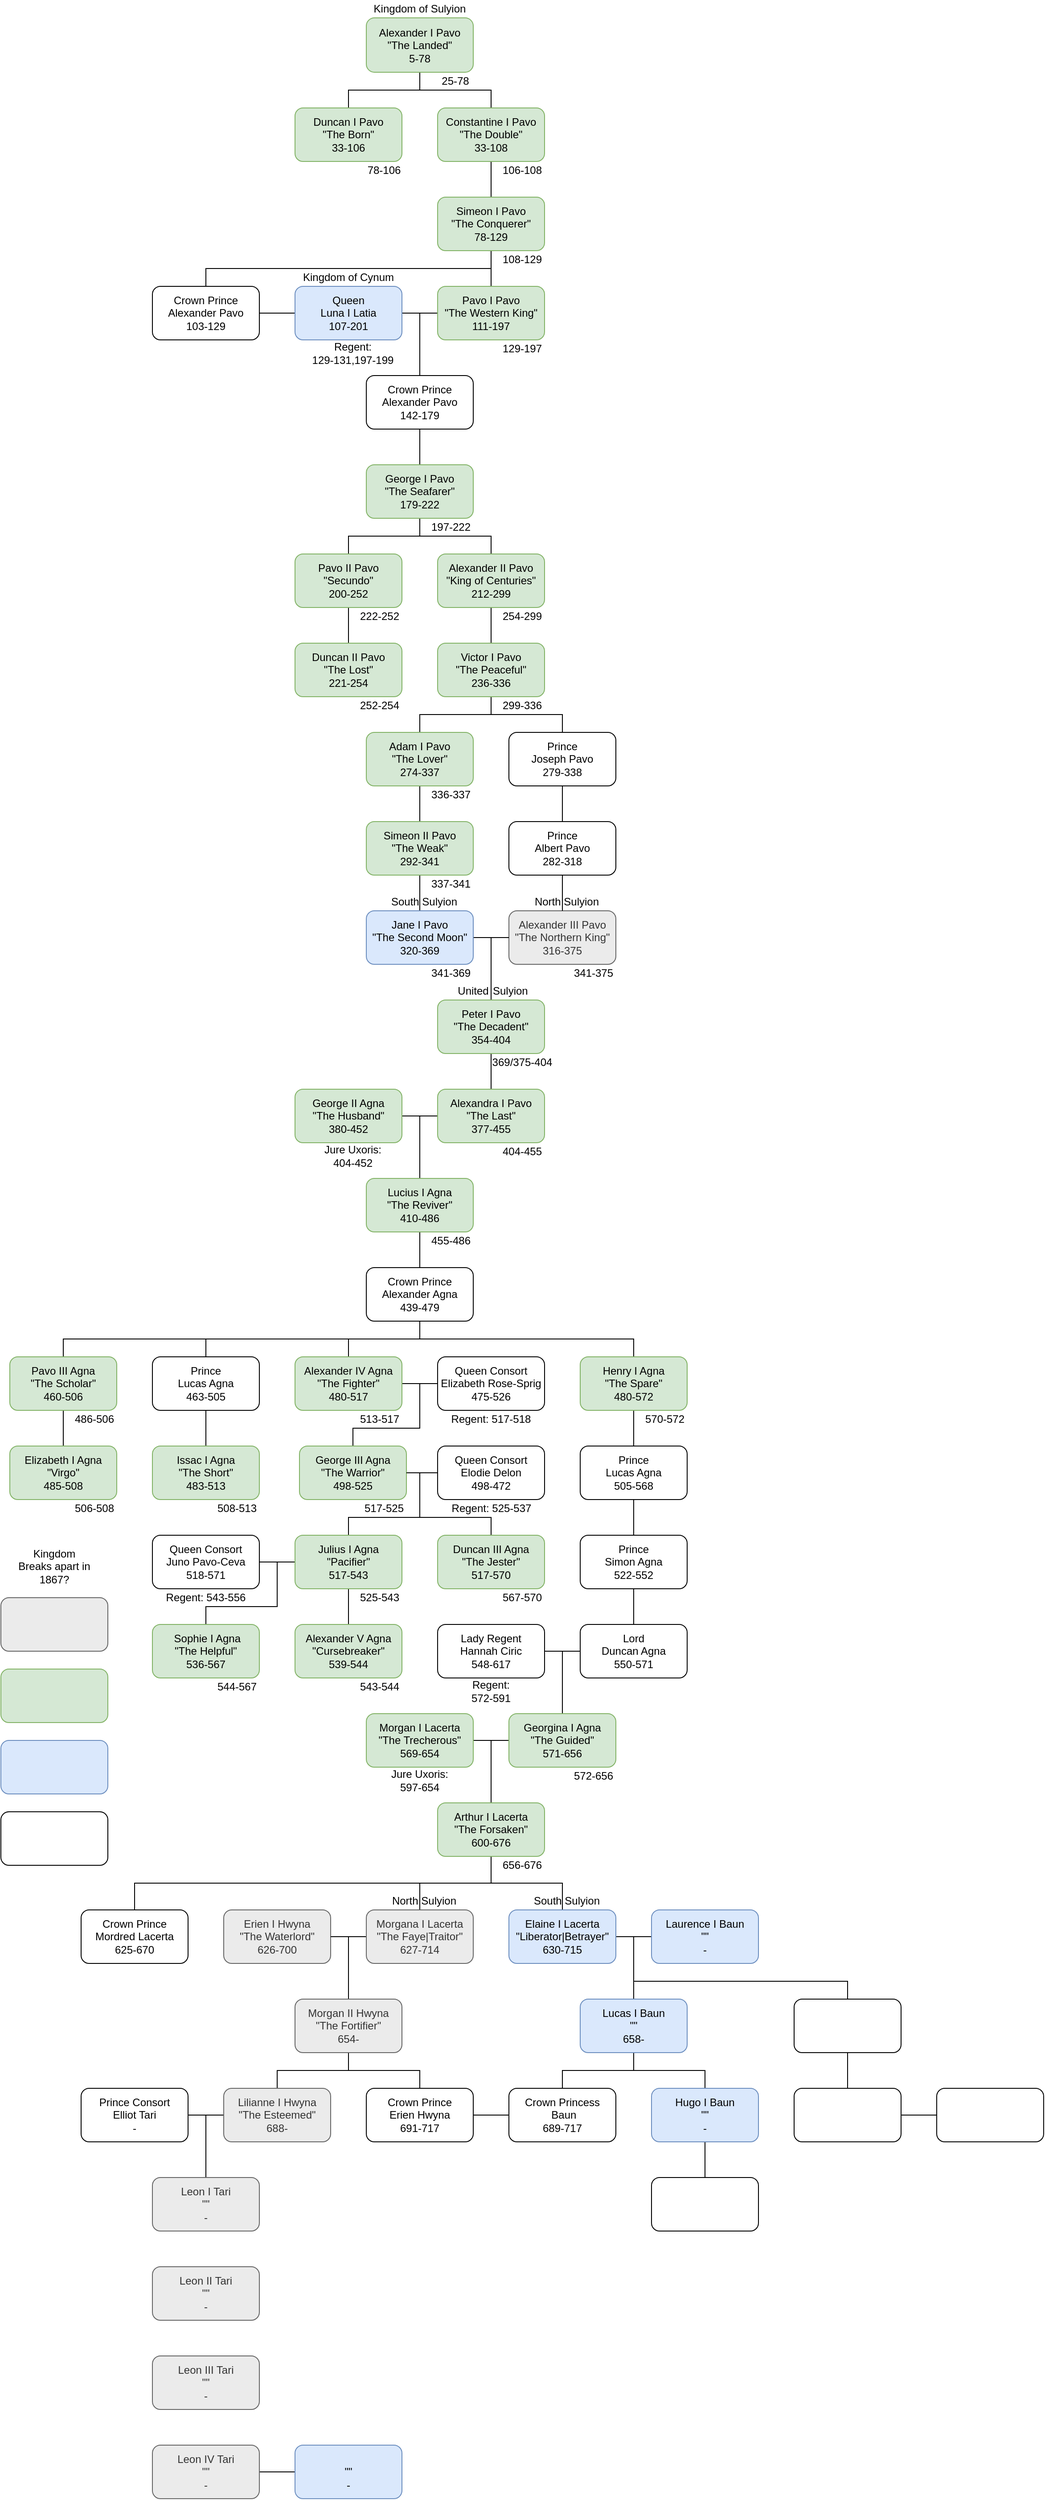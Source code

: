 <mxfile version="20.8.13" type="device"><diagram id="zyraeVjW2Bd-Q2xlx6y6" name="Page-1"><mxGraphModel dx="2163" dy="676" grid="1" gridSize="10" guides="1" tooltips="1" connect="1" arrows="1" fold="1" page="1" pageScale="1" pageWidth="850" pageHeight="1100" math="0" shadow="0"><root><mxCell id="0"/><mxCell id="1" parent="0"/><mxCell id="Yns52e4Zez9bQJnsiGdB-12" style="edgeStyle=orthogonalEdgeStyle;rounded=0;orthogonalLoop=1;jettySize=auto;html=1;exitX=0.5;exitY=1;exitDx=0;exitDy=0;entryX=0.5;entryY=0;entryDx=0;entryDy=0;fontSize=10;endArrow=none;endFill=0;" parent="1" source="Yns52e4Zez9bQJnsiGdB-1" target="Yns52e4Zez9bQJnsiGdB-6" edge="1"><mxGeometry relative="1" as="geometry"/></mxCell><mxCell id="Yns52e4Zez9bQJnsiGdB-13" style="edgeStyle=orthogonalEdgeStyle;rounded=0;orthogonalLoop=1;jettySize=auto;html=1;fontSize=10;endArrow=none;endFill=0;" parent="1" source="Yns52e4Zez9bQJnsiGdB-1" target="Yns52e4Zez9bQJnsiGdB-8" edge="1"><mxGeometry relative="1" as="geometry"/></mxCell><mxCell id="Yns52e4Zez9bQJnsiGdB-1" value="Alexander I Pavo&lt;br&gt;&quot;The Landed&quot;&lt;br&gt;5-78" style="rounded=1;whiteSpace=wrap;html=1;fillColor=#d5e8d4;strokeColor=#82b366;" parent="1" vertex="1"><mxGeometry x="400" y="39" width="120" height="61" as="geometry"/></mxCell><mxCell id="Yns52e4Zez9bQJnsiGdB-2" value="&lt;br&gt;&lt;br&gt;" style="rounded=1;whiteSpace=wrap;html=1;fillColor=#dae8fc;strokeColor=#6c8ebf;" parent="1" vertex="1"><mxGeometry x="-10" y="1970" width="120" height="60" as="geometry"/></mxCell><mxCell id="Yns52e4Zez9bQJnsiGdB-3" value="Erien I Hwyna&lt;br&gt;&quot;The Waterlord&quot;&lt;br&gt;626-700" style="rounded=1;whiteSpace=wrap;html=1;fillColor=#EBEBEB;strokeColor=#666666;fontColor=#333333;" parent="1" vertex="1"><mxGeometry x="240" y="2160" width="120" height="60" as="geometry"/></mxCell><mxCell id="Yns52e4Zez9bQJnsiGdB-4" value="Kingdom of Sulyion" style="text;html=1;strokeColor=none;fillColor=none;align=center;verticalAlign=middle;whiteSpace=wrap;rounded=0;" parent="1" vertex="1"><mxGeometry x="405" y="19" width="110" height="20" as="geometry"/></mxCell><mxCell id="Yns52e4Zez9bQJnsiGdB-5" value="25-78" style="text;html=1;strokeColor=none;fillColor=none;align=center;verticalAlign=middle;whiteSpace=wrap;rounded=0;" parent="1" vertex="1"><mxGeometry x="480" y="100" width="40" height="20" as="geometry"/></mxCell><mxCell id="Yns52e4Zez9bQJnsiGdB-6" value="Duncan I Pavo&lt;br&gt;&quot;The Born&quot;&lt;br&gt;33-106" style="rounded=1;whiteSpace=wrap;html=1;fillColor=#d5e8d4;strokeColor=#82b366;" parent="1" vertex="1"><mxGeometry x="320" y="140" width="120" height="60" as="geometry"/></mxCell><mxCell id="Yns52e4Zez9bQJnsiGdB-7" value="Kingdom Breaks apart in 1867?" style="text;html=1;strokeColor=none;fillColor=none;align=center;verticalAlign=middle;whiteSpace=wrap;rounded=0;" parent="1" vertex="1"><mxGeometry x="5" y="1750" width="90" height="50" as="geometry"/></mxCell><mxCell id="Yns52e4Zez9bQJnsiGdB-17" style="edgeStyle=orthogonalEdgeStyle;rounded=0;orthogonalLoop=1;jettySize=auto;html=1;entryX=0.5;entryY=0;entryDx=0;entryDy=0;fontSize=10;endArrow=none;endFill=0;" parent="1" source="Yns52e4Zez9bQJnsiGdB-8" target="Yns52e4Zez9bQJnsiGdB-16" edge="1"><mxGeometry relative="1" as="geometry"/></mxCell><mxCell id="Yns52e4Zez9bQJnsiGdB-8" value="Constantine I Pavo&lt;br&gt;&quot;The Double&quot;&lt;br&gt;33-108" style="rounded=1;whiteSpace=wrap;html=1;fillColor=#d5e8d4;strokeColor=#82b366;" parent="1" vertex="1"><mxGeometry x="480" y="140" width="120" height="60" as="geometry"/></mxCell><mxCell id="Yns52e4Zez9bQJnsiGdB-14" value="78-106" style="text;html=1;strokeColor=none;fillColor=none;align=center;verticalAlign=middle;whiteSpace=wrap;rounded=0;" parent="1" vertex="1"><mxGeometry x="400" y="200" width="40" height="20" as="geometry"/></mxCell><mxCell id="Yns52e4Zez9bQJnsiGdB-20" style="edgeStyle=orthogonalEdgeStyle;rounded=0;orthogonalLoop=1;jettySize=auto;html=1;entryX=0.5;entryY=0;entryDx=0;entryDy=0;fontSize=10;endArrow=none;endFill=0;" parent="1" source="Yns52e4Zez9bQJnsiGdB-16" target="Yns52e4Zez9bQJnsiGdB-19" edge="1"><mxGeometry relative="1" as="geometry"/></mxCell><mxCell id="Yns52e4Zez9bQJnsiGdB-22" style="edgeStyle=orthogonalEdgeStyle;rounded=0;orthogonalLoop=1;jettySize=auto;html=1;entryX=0.5;entryY=0;entryDx=0;entryDy=0;fontSize=10;endArrow=none;endFill=0;exitX=0.5;exitY=1;exitDx=0;exitDy=0;startArrow=none;" parent="1" source="Yns52e4Zez9bQJnsiGdB-16" target="Yns52e4Zez9bQJnsiGdB-21" edge="1"><mxGeometry relative="1" as="geometry"><Array as="points"><mxPoint x="540" y="320"/><mxPoint x="220" y="320"/></Array></mxGeometry></mxCell><mxCell id="Yns52e4Zez9bQJnsiGdB-16" value="Simeon I Pavo&lt;br&gt;&quot;The Conquerer&quot;&lt;br&gt;78-129" style="rounded=1;whiteSpace=wrap;html=1;fillColor=#d5e8d4;strokeColor=#82b366;" parent="1" vertex="1"><mxGeometry x="480" y="240" width="120" height="60" as="geometry"/></mxCell><mxCell id="Yns52e4Zez9bQJnsiGdB-18" value="106-108" style="text;html=1;strokeColor=none;fillColor=none;align=center;verticalAlign=middle;whiteSpace=wrap;rounded=0;" parent="1" vertex="1"><mxGeometry x="550" y="200" width="50" height="20" as="geometry"/></mxCell><mxCell id="Yns52e4Zez9bQJnsiGdB-25" style="edgeStyle=orthogonalEdgeStyle;rounded=0;orthogonalLoop=1;jettySize=auto;html=1;fontSize=12;endArrow=none;endFill=0;" parent="1" source="Yns52e4Zez9bQJnsiGdB-19" target="Yns52e4Zez9bQJnsiGdB-23" edge="1"><mxGeometry relative="1" as="geometry"/></mxCell><mxCell id="Yns52e4Zez9bQJnsiGdB-34" style="edgeStyle=orthogonalEdgeStyle;rounded=0;orthogonalLoop=1;jettySize=auto;html=1;fontSize=12;endArrow=none;endFill=0;" parent="1" source="Yns52e4Zez9bQJnsiGdB-19" target="Yns52e4Zez9bQJnsiGdB-32" edge="1"><mxGeometry relative="1" as="geometry"><Array as="points"><mxPoint x="460" y="370"/></Array></mxGeometry></mxCell><mxCell id="Yns52e4Zez9bQJnsiGdB-19" value="Pavo I Pavo&lt;br&gt;&quot;The Western King&quot;&lt;br&gt;111-197" style="rounded=1;whiteSpace=wrap;html=1;fillColor=#d5e8d4;strokeColor=#82b366;" parent="1" vertex="1"><mxGeometry x="480" y="340" width="120" height="60" as="geometry"/></mxCell><mxCell id="Yns52e4Zez9bQJnsiGdB-24" style="edgeStyle=orthogonalEdgeStyle;rounded=0;orthogonalLoop=1;jettySize=auto;html=1;entryX=0;entryY=0.5;entryDx=0;entryDy=0;fontSize=12;endArrow=none;endFill=0;" parent="1" source="Yns52e4Zez9bQJnsiGdB-21" target="Yns52e4Zez9bQJnsiGdB-23" edge="1"><mxGeometry relative="1" as="geometry"/></mxCell><mxCell id="Yns52e4Zez9bQJnsiGdB-21" value="&lt;font style=&quot;font-size: 12px;&quot;&gt;Crown Prince&lt;br&gt;Alexander Pavo&lt;br&gt;103-129&lt;/font&gt;" style="rounded=1;whiteSpace=wrap;html=1;fontSize=10;" parent="1" vertex="1"><mxGeometry x="160" y="340" width="120" height="60" as="geometry"/></mxCell><mxCell id="Yns52e4Zez9bQJnsiGdB-23" value="&lt;font style=&quot;font-size: 12px;&quot;&gt;Queen&lt;br&gt;Luna I Latia&lt;br&gt;107-201&lt;/font&gt;" style="rounded=1;whiteSpace=wrap;html=1;fontSize=10;fillColor=#dae8fc;strokeColor=#6c8ebf;" parent="1" vertex="1"><mxGeometry x="320" y="340" width="120" height="60" as="geometry"/></mxCell><mxCell id="Yns52e4Zez9bQJnsiGdB-27" value="Kingdom of Cynum" style="text;html=1;strokeColor=none;fillColor=none;align=center;verticalAlign=middle;whiteSpace=wrap;rounded=0;" parent="1" vertex="1"><mxGeometry x="325" y="320" width="110" height="20" as="geometry"/></mxCell><mxCell id="Yns52e4Zez9bQJnsiGdB-29" value="108-129" style="text;html=1;strokeColor=none;fillColor=none;align=center;verticalAlign=middle;whiteSpace=wrap;rounded=0;" parent="1" vertex="1"><mxGeometry x="550" y="300" width="50" height="20" as="geometry"/></mxCell><mxCell id="Yns52e4Zez9bQJnsiGdB-36" value="" style="edgeStyle=orthogonalEdgeStyle;rounded=0;orthogonalLoop=1;jettySize=auto;html=1;fontSize=12;endArrow=none;endFill=0;" parent="1" source="Yns52e4Zez9bQJnsiGdB-32" target="Yns52e4Zez9bQJnsiGdB-33" edge="1"><mxGeometry relative="1" as="geometry"/></mxCell><mxCell id="Yns52e4Zez9bQJnsiGdB-32" value="&lt;font style=&quot;font-size: 12px;&quot;&gt;Crown Prince&lt;br&gt;Alexander Pavo&lt;br&gt;142-179&lt;/font&gt;" style="rounded=1;whiteSpace=wrap;html=1;fontSize=10;" parent="1" vertex="1"><mxGeometry x="400" y="440" width="120" height="60" as="geometry"/></mxCell><mxCell id="Yns52e4Zez9bQJnsiGdB-39" style="edgeStyle=orthogonalEdgeStyle;rounded=0;orthogonalLoop=1;jettySize=auto;html=1;entryX=0.5;entryY=0;entryDx=0;entryDy=0;fontSize=12;endArrow=none;endFill=0;" parent="1" source="Yns52e4Zez9bQJnsiGdB-33" target="Yns52e4Zez9bQJnsiGdB-38" edge="1"><mxGeometry relative="1" as="geometry"/></mxCell><mxCell id="Yns52e4Zez9bQJnsiGdB-43" style="edgeStyle=orthogonalEdgeStyle;rounded=0;orthogonalLoop=1;jettySize=auto;html=1;entryX=0.5;entryY=0;entryDx=0;entryDy=0;fontSize=12;endArrow=none;endFill=0;" parent="1" source="Yns52e4Zez9bQJnsiGdB-33" target="Yns52e4Zez9bQJnsiGdB-40" edge="1"><mxGeometry relative="1" as="geometry"/></mxCell><mxCell id="Yns52e4Zez9bQJnsiGdB-33" value="George I Pavo&lt;br&gt;&quot;The Seafarer&quot;&lt;br&gt;179-222" style="rounded=1;whiteSpace=wrap;html=1;fillColor=#d5e8d4;strokeColor=#82b366;" parent="1" vertex="1"><mxGeometry x="400" y="540" width="120" height="60" as="geometry"/></mxCell><mxCell id="Yns52e4Zez9bQJnsiGdB-35" value="129-197" style="text;html=1;strokeColor=none;fillColor=none;align=center;verticalAlign=middle;whiteSpace=wrap;rounded=0;" parent="1" vertex="1"><mxGeometry x="550" y="400" width="50" height="20" as="geometry"/></mxCell><mxCell id="Yns52e4Zez9bQJnsiGdB-37" value="Regent:&lt;br&gt;129-131,197-199" style="text;html=1;strokeColor=none;fillColor=none;align=center;verticalAlign=middle;whiteSpace=wrap;rounded=0;fontSize=12;" parent="1" vertex="1"><mxGeometry x="335" y="400" width="100" height="30" as="geometry"/></mxCell><mxCell id="Yns52e4Zez9bQJnsiGdB-42" style="edgeStyle=orthogonalEdgeStyle;rounded=0;orthogonalLoop=1;jettySize=auto;html=1;entryX=0.5;entryY=0;entryDx=0;entryDy=0;fontSize=12;endArrow=none;endFill=0;" parent="1" source="Yns52e4Zez9bQJnsiGdB-38" target="Yns52e4Zez9bQJnsiGdB-41" edge="1"><mxGeometry relative="1" as="geometry"/></mxCell><mxCell id="Yns52e4Zez9bQJnsiGdB-38" value="Pavo II Pavo&lt;br&gt;&quot;Secundo&quot;&lt;br&gt;200-252" style="rounded=1;whiteSpace=wrap;html=1;fillColor=#d5e8d4;strokeColor=#82b366;" parent="1" vertex="1"><mxGeometry x="320" y="640" width="120" height="60" as="geometry"/></mxCell><mxCell id="Yns52e4Zez9bQJnsiGdB-47" style="edgeStyle=orthogonalEdgeStyle;rounded=0;orthogonalLoop=1;jettySize=auto;html=1;entryX=0.5;entryY=0;entryDx=0;entryDy=0;fontSize=12;endArrow=none;endFill=0;" parent="1" source="Yns52e4Zez9bQJnsiGdB-40" target="Yns52e4Zez9bQJnsiGdB-46" edge="1"><mxGeometry relative="1" as="geometry"/></mxCell><mxCell id="Yns52e4Zez9bQJnsiGdB-40" value="Alexander II Pavo&lt;br&gt;&quot;King of Centuries&quot;&lt;br&gt;212-299" style="rounded=1;whiteSpace=wrap;html=1;fillColor=#d5e8d4;strokeColor=#82b366;" parent="1" vertex="1"><mxGeometry x="480" y="640" width="120" height="60" as="geometry"/></mxCell><mxCell id="Yns52e4Zez9bQJnsiGdB-41" value="Duncan II Pavo&lt;br&gt;&quot;The Lost&quot;&lt;br&gt;221-254" style="rounded=1;whiteSpace=wrap;html=1;fillColor=#d5e8d4;strokeColor=#82b366;" parent="1" vertex="1"><mxGeometry x="320" y="740" width="120" height="60" as="geometry"/></mxCell><mxCell id="Yns52e4Zez9bQJnsiGdB-44" value="197-222" style="text;html=1;strokeColor=none;fillColor=none;align=center;verticalAlign=middle;whiteSpace=wrap;rounded=0;" parent="1" vertex="1"><mxGeometry x="470" y="600" width="50" height="20" as="geometry"/></mxCell><mxCell id="1V0PkYinogMniD-irILl-4" style="edgeStyle=orthogonalEdgeStyle;rounded=0;orthogonalLoop=1;jettySize=auto;html=1;endArrow=none;endFill=0;" parent="1" source="Yns52e4Zez9bQJnsiGdB-46" target="1V0PkYinogMniD-irILl-2" edge="1"><mxGeometry relative="1" as="geometry"><Array as="points"><mxPoint x="540" y="820"/><mxPoint x="460" y="820"/></Array></mxGeometry></mxCell><mxCell id="1V0PkYinogMniD-irILl-5" style="edgeStyle=orthogonalEdgeStyle;rounded=0;orthogonalLoop=1;jettySize=auto;html=1;entryX=0.5;entryY=0;entryDx=0;entryDy=0;endArrow=none;endFill=0;" parent="1" source="Yns52e4Zez9bQJnsiGdB-46" target="1V0PkYinogMniD-irILl-3" edge="1"><mxGeometry relative="1" as="geometry"/></mxCell><mxCell id="Yns52e4Zez9bQJnsiGdB-46" value="Victor I Pavo&lt;br&gt;&quot;The Peaceful&quot;&lt;br&gt;236-336" style="rounded=1;whiteSpace=wrap;html=1;fillColor=#d5e8d4;strokeColor=#82b366;" parent="1" vertex="1"><mxGeometry x="480" y="740" width="120" height="60" as="geometry"/></mxCell><mxCell id="Yns52e4Zez9bQJnsiGdB-48" value="222-252" style="text;html=1;strokeColor=none;fillColor=none;align=center;verticalAlign=middle;whiteSpace=wrap;rounded=0;" parent="1" vertex="1"><mxGeometry x="390" y="700" width="50" height="20" as="geometry"/></mxCell><mxCell id="Yns52e4Zez9bQJnsiGdB-49" value="252-254" style="text;html=1;strokeColor=none;fillColor=none;align=center;verticalAlign=middle;whiteSpace=wrap;rounded=0;" parent="1" vertex="1"><mxGeometry x="390" y="800" width="50" height="20" as="geometry"/></mxCell><mxCell id="Yns52e4Zez9bQJnsiGdB-50" value="254-299" style="text;html=1;strokeColor=none;fillColor=none;align=center;verticalAlign=middle;whiteSpace=wrap;rounded=0;" parent="1" vertex="1"><mxGeometry x="550" y="700" width="50" height="20" as="geometry"/></mxCell><mxCell id="Yns52e4Zez9bQJnsiGdB-51" value="299-336" style="text;html=1;strokeColor=none;fillColor=none;align=center;verticalAlign=middle;whiteSpace=wrap;rounded=0;" parent="1" vertex="1"><mxGeometry x="550" y="800" width="50" height="20" as="geometry"/></mxCell><mxCell id="1V0PkYinogMniD-irILl-10" style="edgeStyle=orthogonalEdgeStyle;rounded=0;orthogonalLoop=1;jettySize=auto;html=1;entryX=0.5;entryY=0;entryDx=0;entryDy=0;endArrow=none;endFill=0;" parent="1" source="1V0PkYinogMniD-irILl-2" target="1V0PkYinogMniD-irILl-6" edge="1"><mxGeometry relative="1" as="geometry"/></mxCell><mxCell id="1V0PkYinogMniD-irILl-2" value="Adam I Pavo&lt;br&gt;&quot;The Lover&quot;&lt;br&gt;274-337" style="rounded=1;whiteSpace=wrap;html=1;fillColor=#d5e8d4;strokeColor=#82b366;" parent="1" vertex="1"><mxGeometry x="400" y="840" width="120" height="60" as="geometry"/></mxCell><mxCell id="1V0PkYinogMniD-irILl-12" style="edgeStyle=orthogonalEdgeStyle;rounded=0;orthogonalLoop=1;jettySize=auto;html=1;entryX=0.5;entryY=0;entryDx=0;entryDy=0;endArrow=none;endFill=0;" parent="1" source="1V0PkYinogMniD-irILl-3" target="1V0PkYinogMniD-irILl-8" edge="1"><mxGeometry relative="1" as="geometry"/></mxCell><mxCell id="1V0PkYinogMniD-irILl-3" value="Prince&lt;br&gt;Joseph Pavo&lt;br&gt;279-338" style="rounded=1;whiteSpace=wrap;html=1;" parent="1" vertex="1"><mxGeometry x="560" y="840" width="120" height="60" as="geometry"/></mxCell><mxCell id="1V0PkYinogMniD-irILl-11" style="edgeStyle=orthogonalEdgeStyle;rounded=0;orthogonalLoop=1;jettySize=auto;html=1;entryX=0.5;entryY=0;entryDx=0;entryDy=0;endArrow=none;endFill=0;" parent="1" source="1V0PkYinogMniD-irILl-6" target="1V0PkYinogMniD-irILl-9" edge="1"><mxGeometry relative="1" as="geometry"/></mxCell><mxCell id="1V0PkYinogMniD-irILl-6" value="Simeon II Pavo&lt;br&gt;&quot;The Weak&quot;&lt;br&gt;292-341" style="rounded=1;whiteSpace=wrap;html=1;fillColor=#d5e8d4;strokeColor=#82b366;" parent="1" vertex="1"><mxGeometry x="400" y="940" width="120" height="60" as="geometry"/></mxCell><mxCell id="1V0PkYinogMniD-irILl-24" style="edgeStyle=orthogonalEdgeStyle;rounded=0;orthogonalLoop=1;jettySize=auto;html=1;entryX=0.5;entryY=0;entryDx=0;entryDy=0;endArrow=none;endFill=0;" parent="1" source="1V0PkYinogMniD-irILl-7" target="1V0PkYinogMniD-irILl-18" edge="1"><mxGeometry relative="1" as="geometry"><Array as="points"><mxPoint x="540" y="1070"/></Array></mxGeometry></mxCell><mxCell id="1V0PkYinogMniD-irILl-7" value="Alexander III Pavo&lt;br&gt;&quot;The Northern King&quot;&lt;br&gt;316-375" style="rounded=1;whiteSpace=wrap;html=1;fillColor=#EBEBEB;strokeColor=#666666;fontColor=#333333;" parent="1" vertex="1"><mxGeometry x="560" y="1040" width="120" height="60" as="geometry"/></mxCell><mxCell id="1V0PkYinogMniD-irILl-13" style="edgeStyle=orthogonalEdgeStyle;rounded=0;orthogonalLoop=1;jettySize=auto;html=1;entryX=0.5;entryY=0;entryDx=0;entryDy=0;endArrow=none;endFill=0;" parent="1" source="1V0PkYinogMniD-irILl-8" target="1V0PkYinogMniD-irILl-7" edge="1"><mxGeometry relative="1" as="geometry"/></mxCell><mxCell id="1V0PkYinogMniD-irILl-8" value="Prince&lt;br&gt;Albert Pavo&lt;br&gt;282-318" style="rounded=1;whiteSpace=wrap;html=1;" parent="1" vertex="1"><mxGeometry x="560" y="940" width="120" height="60" as="geometry"/></mxCell><mxCell id="1V0PkYinogMniD-irILl-14" style="edgeStyle=orthogonalEdgeStyle;rounded=0;orthogonalLoop=1;jettySize=auto;html=1;entryX=0;entryY=0.5;entryDx=0;entryDy=0;endArrow=none;endFill=0;" parent="1" source="1V0PkYinogMniD-irILl-9" target="1V0PkYinogMniD-irILl-7" edge="1"><mxGeometry relative="1" as="geometry"/></mxCell><mxCell id="1V0PkYinogMniD-irILl-9" value="Jane I Pavo&lt;br&gt;&quot;The Second Moon&quot;&lt;br&gt;320-369" style="rounded=1;whiteSpace=wrap;html=1;fillColor=#dae8fc;strokeColor=#6c8ebf;" parent="1" vertex="1"><mxGeometry x="400" y="1040" width="120" height="60" as="geometry"/></mxCell><mxCell id="1V0PkYinogMniD-irILl-15" value="North Sulyion" style="text;html=1;strokeColor=none;fillColor=none;align=center;verticalAlign=middle;whiteSpace=wrap;rounded=0;" parent="1" vertex="1"><mxGeometry x="570" y="1020" width="110" height="20" as="geometry"/></mxCell><mxCell id="1V0PkYinogMniD-irILl-17" value="South Sulyion" style="text;html=1;strokeColor=none;fillColor=none;align=center;verticalAlign=middle;whiteSpace=wrap;rounded=0;" parent="1" vertex="1"><mxGeometry x="410" y="1020" width="110" height="20" as="geometry"/></mxCell><mxCell id="1V0PkYinogMniD-irILl-31" style="edgeStyle=orthogonalEdgeStyle;rounded=0;orthogonalLoop=1;jettySize=auto;html=1;entryX=0.5;entryY=0;entryDx=0;entryDy=0;endArrow=none;endFill=0;" parent="1" source="1V0PkYinogMniD-irILl-18" target="1V0PkYinogMniD-irILl-29" edge="1"><mxGeometry relative="1" as="geometry"/></mxCell><mxCell id="1V0PkYinogMniD-irILl-18" value="Peter I Pavo&lt;br&gt;&quot;The Decadent&quot;&lt;br&gt;354-404" style="rounded=1;whiteSpace=wrap;html=1;fillColor=#d5e8d4;strokeColor=#82b366;" parent="1" vertex="1"><mxGeometry x="480" y="1140" width="120" height="60" as="geometry"/></mxCell><mxCell id="1V0PkYinogMniD-irILl-23" value="&lt;br&gt;&lt;br&gt;" style="rounded=1;whiteSpace=wrap;html=1;" parent="1" vertex="1"><mxGeometry x="-10" y="2050" width="120" height="60" as="geometry"/></mxCell><mxCell id="1V0PkYinogMniD-irILl-25" value="&amp;nbsp;Sulyion" style="text;html=1;strokeColor=none;fillColor=none;align=center;verticalAlign=middle;whiteSpace=wrap;rounded=0;movable=1;resizable=1;rotatable=1;deletable=1;editable=1;connectable=1;points=[[0,0,0,0,0],[0,0.25,0,0,0],[0,0.5,0,0,0],[0,0.75,0,0,0],[0,1,0,0,0],[0.25,0,0,0,0],[0.25,1,0,0,0],[0.47,0,0,0,0],[0.47,1,0,0,0],[0.75,0,0,0,0],[0.75,1,0,0,0],[1,0,0,0,0],[1,0.25,0,0,0],[1,0.5,0,0,0],[1,0.75,0,0,0],[1,1,0,0,0]];" parent="1" vertex="1"><mxGeometry x="540" y="1120" width="40" height="20" as="geometry"/></mxCell><mxCell id="1V0PkYinogMniD-irILl-27" value="United" style="text;html=1;strokeColor=none;fillColor=none;align=center;verticalAlign=middle;whiteSpace=wrap;rounded=0;movable=1;resizable=1;rotatable=1;deletable=1;editable=1;connectable=1;points=[[0,0,0,0,0],[0,0.25,0,0,0],[0,0.5,0,0,0],[0,0.75,0,0,0],[0,1,0,0,0],[0.25,0,0,0,0],[0.25,1,0,0,0],[0.47,0,0,0,0],[0.47,1,0,0,0],[0.75,0,0,0,0],[0.75,1,0,0,0],[1,0,0,0,0],[1,0.25,0,0,0],[1,0.5,0,0,0],[1,0.75,0,0,0],[1,1,0,0,0]];" parent="1" vertex="1"><mxGeometry x="500" y="1120" width="40" height="20" as="geometry"/></mxCell><mxCell id="1V0PkYinogMniD-irILl-28" value="336-337" style="text;html=1;strokeColor=none;fillColor=none;align=center;verticalAlign=middle;whiteSpace=wrap;rounded=0;" parent="1" vertex="1"><mxGeometry x="470" y="900" width="50" height="20" as="geometry"/></mxCell><mxCell id="1V0PkYinogMniD-irILl-33" style="edgeStyle=orthogonalEdgeStyle;rounded=0;orthogonalLoop=1;jettySize=auto;html=1;entryX=1;entryY=0.5;entryDx=0;entryDy=0;endArrow=none;endFill=0;" parent="1" source="1V0PkYinogMniD-irILl-29" target="1V0PkYinogMniD-irILl-32" edge="1"><mxGeometry relative="1" as="geometry"/></mxCell><mxCell id="1V0PkYinogMniD-irILl-39" style="edgeStyle=orthogonalEdgeStyle;rounded=0;orthogonalLoop=1;jettySize=auto;html=1;entryX=0.5;entryY=0;entryDx=0;entryDy=0;endArrow=none;endFill=0;" parent="1" source="1V0PkYinogMniD-irILl-29" target="1V0PkYinogMniD-irILl-38" edge="1"><mxGeometry relative="1" as="geometry"><Array as="points"><mxPoint x="460" y="1270"/></Array></mxGeometry></mxCell><mxCell id="1V0PkYinogMniD-irILl-29" value="Alexandra I Pavo&lt;br&gt;&quot;The Last&quot;&lt;br&gt;377-455" style="rounded=1;whiteSpace=wrap;html=1;fillColor=#d5e8d4;strokeColor=#82b366;" parent="1" vertex="1"><mxGeometry x="480" y="1240" width="120" height="60" as="geometry"/></mxCell><mxCell id="1V0PkYinogMniD-irILl-32" value="George II Agna&lt;br&gt;&quot;The Husband&quot;&lt;br&gt;380-452" style="rounded=1;whiteSpace=wrap;html=1;fillColor=#d5e8d4;strokeColor=#82b366;" parent="1" vertex="1"><mxGeometry x="320" y="1240" width="120" height="60" as="geometry"/></mxCell><mxCell id="1V0PkYinogMniD-irILl-34" value="337-341" style="text;html=1;strokeColor=none;fillColor=none;align=center;verticalAlign=middle;whiteSpace=wrap;rounded=0;" parent="1" vertex="1"><mxGeometry x="470" y="1000" width="50" height="20" as="geometry"/></mxCell><mxCell id="1V0PkYinogMniD-irILl-35" value="341-369" style="text;html=1;strokeColor=none;fillColor=none;align=center;verticalAlign=middle;whiteSpace=wrap;rounded=0;" parent="1" vertex="1"><mxGeometry x="470" y="1100" width="50" height="20" as="geometry"/></mxCell><mxCell id="1V0PkYinogMniD-irILl-36" value="341-375" style="text;html=1;strokeColor=none;fillColor=none;align=center;verticalAlign=middle;whiteSpace=wrap;rounded=0;" parent="1" vertex="1"><mxGeometry x="630" y="1100" width="50" height="20" as="geometry"/></mxCell><mxCell id="1V0PkYinogMniD-irILl-37" value="369/375-404" style="text;html=1;strokeColor=none;fillColor=none;align=center;verticalAlign=middle;whiteSpace=wrap;rounded=0;" parent="1" vertex="1"><mxGeometry x="540" y="1200" width="70" height="20" as="geometry"/></mxCell><mxCell id="j6bOyk4aHJez_X9jCBpq-2" style="edgeStyle=orthogonalEdgeStyle;rounded=0;orthogonalLoop=1;jettySize=auto;html=1;entryX=0.5;entryY=0;entryDx=0;entryDy=0;endArrow=none;endFill=0;" parent="1" source="1V0PkYinogMniD-irILl-38" target="j6bOyk4aHJez_X9jCBpq-1" edge="1"><mxGeometry relative="1" as="geometry"/></mxCell><mxCell id="1V0PkYinogMniD-irILl-38" value="Lucius I Agna&lt;br&gt;&quot;The Reviver&quot;&lt;br&gt;410-486" style="rounded=1;whiteSpace=wrap;html=1;fillColor=#d5e8d4;strokeColor=#82b366;" parent="1" vertex="1"><mxGeometry x="400" y="1340" width="120" height="60" as="geometry"/></mxCell><mxCell id="1V0PkYinogMniD-irILl-40" value="404-455" style="text;html=1;strokeColor=none;fillColor=none;align=center;verticalAlign=middle;whiteSpace=wrap;rounded=0;" parent="1" vertex="1"><mxGeometry x="550" y="1300" width="50" height="20" as="geometry"/></mxCell><mxCell id="1V0PkYinogMniD-irILl-41" value="Jure Uxoris:&lt;br&gt;404-452" style="text;html=1;strokeColor=none;fillColor=none;align=center;verticalAlign=middle;whiteSpace=wrap;rounded=0;" parent="1" vertex="1"><mxGeometry x="345" y="1300" width="80" height="30" as="geometry"/></mxCell><mxCell id="1V0PkYinogMniD-irILl-42" value="455-486" style="text;html=1;strokeColor=none;fillColor=none;align=center;verticalAlign=middle;whiteSpace=wrap;rounded=0;" parent="1" vertex="1"><mxGeometry x="470" y="1400" width="50" height="20" as="geometry"/></mxCell><mxCell id="j6bOyk4aHJez_X9jCBpq-4" style="edgeStyle=orthogonalEdgeStyle;rounded=0;orthogonalLoop=1;jettySize=auto;html=1;entryX=0.5;entryY=0;entryDx=0;entryDy=0;endArrow=none;endFill=0;" parent="1" source="j6bOyk4aHJez_X9jCBpq-1" target="j6bOyk4aHJez_X9jCBpq-3" edge="1"><mxGeometry relative="1" as="geometry"><Array as="points"><mxPoint x="460" y="1520"/><mxPoint x="60" y="1520"/></Array></mxGeometry></mxCell><mxCell id="j6bOyk4aHJez_X9jCBpq-8" style="edgeStyle=orthogonalEdgeStyle;rounded=0;orthogonalLoop=1;jettySize=auto;html=1;entryX=0.5;entryY=0;entryDx=0;entryDy=0;endArrow=none;endFill=0;" parent="1" source="j6bOyk4aHJez_X9jCBpq-1" target="j6bOyk4aHJez_X9jCBpq-7" edge="1"><mxGeometry relative="1" as="geometry"><Array as="points"><mxPoint x="460" y="1520"/><mxPoint x="220" y="1520"/></Array></mxGeometry></mxCell><mxCell id="j6bOyk4aHJez_X9jCBpq-14" style="edgeStyle=orthogonalEdgeStyle;rounded=0;orthogonalLoop=1;jettySize=auto;html=1;endArrow=none;endFill=0;" parent="1" source="j6bOyk4aHJez_X9jCBpq-1" target="j6bOyk4aHJez_X9jCBpq-12" edge="1"><mxGeometry relative="1" as="geometry"/></mxCell><mxCell id="j6bOyk4aHJez_X9jCBpq-15" style="edgeStyle=orthogonalEdgeStyle;rounded=0;orthogonalLoop=1;jettySize=auto;html=1;endArrow=none;endFill=0;" parent="1" source="j6bOyk4aHJez_X9jCBpq-1" target="j6bOyk4aHJez_X9jCBpq-13" edge="1"><mxGeometry relative="1" as="geometry"><Array as="points"><mxPoint x="460" y="1520"/><mxPoint x="700" y="1520"/></Array></mxGeometry></mxCell><mxCell id="j6bOyk4aHJez_X9jCBpq-1" value="Crown Prince&lt;br&gt;Alexander Agna&lt;br&gt;439-479" style="rounded=1;whiteSpace=wrap;html=1;" parent="1" vertex="1"><mxGeometry x="400" y="1440" width="120" height="60" as="geometry"/></mxCell><mxCell id="j6bOyk4aHJez_X9jCBpq-6" style="edgeStyle=orthogonalEdgeStyle;rounded=0;orthogonalLoop=1;jettySize=auto;html=1;entryX=0.5;entryY=0;entryDx=0;entryDy=0;endArrow=none;endFill=0;" parent="1" source="j6bOyk4aHJez_X9jCBpq-3" target="j6bOyk4aHJez_X9jCBpq-5" edge="1"><mxGeometry relative="1" as="geometry"/></mxCell><mxCell id="j6bOyk4aHJez_X9jCBpq-3" value="Pavo III Agna&lt;br&gt;&quot;The Scholar&quot;&lt;br&gt;460-506" style="rounded=1;whiteSpace=wrap;html=1;fillColor=#d5e8d4;strokeColor=#82b366;" parent="1" vertex="1"><mxGeometry y="1540" width="120" height="60" as="geometry"/></mxCell><mxCell id="j6bOyk4aHJez_X9jCBpq-5" value="Elizabeth I Agna&lt;br&gt;&quot;Virgo&quot;&lt;br&gt;485-508" style="rounded=1;whiteSpace=wrap;html=1;fillColor=#d5e8d4;strokeColor=#82b366;" parent="1" vertex="1"><mxGeometry y="1640" width="120" height="60" as="geometry"/></mxCell><mxCell id="j6bOyk4aHJez_X9jCBpq-10" style="edgeStyle=orthogonalEdgeStyle;rounded=0;orthogonalLoop=1;jettySize=auto;html=1;endArrow=none;endFill=0;" parent="1" source="j6bOyk4aHJez_X9jCBpq-7" target="j6bOyk4aHJez_X9jCBpq-9" edge="1"><mxGeometry relative="1" as="geometry"/></mxCell><mxCell id="j6bOyk4aHJez_X9jCBpq-7" value="Prince&lt;br&gt;Lucas Agna&lt;br&gt;463-505" style="rounded=1;whiteSpace=wrap;html=1;" parent="1" vertex="1"><mxGeometry x="160" y="1540" width="120" height="60" as="geometry"/></mxCell><mxCell id="j6bOyk4aHJez_X9jCBpq-9" value="Issac I Agna&lt;br&gt;&quot;The Short&quot;&lt;br&gt;483-513" style="rounded=1;whiteSpace=wrap;html=1;fillColor=#d5e8d4;strokeColor=#82b366;" parent="1" vertex="1"><mxGeometry x="160" y="1640" width="120" height="60" as="geometry"/></mxCell><mxCell id="j6bOyk4aHJez_X9jCBpq-17" style="edgeStyle=orthogonalEdgeStyle;rounded=0;orthogonalLoop=1;jettySize=auto;html=1;entryX=0.5;entryY=0;entryDx=0;entryDy=0;endArrow=none;endFill=0;" parent="1" source="j6bOyk4aHJez_X9jCBpq-12" target="j6bOyk4aHJez_X9jCBpq-16" edge="1"><mxGeometry relative="1" as="geometry"><Array as="points"><mxPoint x="460" y="1570"/><mxPoint x="460" y="1620"/><mxPoint x="385" y="1620"/></Array></mxGeometry></mxCell><mxCell id="j6bOyk4aHJez_X9jCBpq-33" style="edgeStyle=orthogonalEdgeStyle;rounded=0;orthogonalLoop=1;jettySize=auto;html=1;entryX=0;entryY=0.5;entryDx=0;entryDy=0;endArrow=none;endFill=0;" parent="1" source="j6bOyk4aHJez_X9jCBpq-12" target="j6bOyk4aHJez_X9jCBpq-32" edge="1"><mxGeometry relative="1" as="geometry"/></mxCell><mxCell id="j6bOyk4aHJez_X9jCBpq-12" value="Alexander IV Agna&lt;br&gt;&quot;The Fighter&quot;&lt;br&gt;480-517" style="rounded=1;whiteSpace=wrap;html=1;fillColor=#d5e8d4;strokeColor=#82b366;" parent="1" vertex="1"><mxGeometry x="320" y="1540" width="120" height="60" as="geometry"/></mxCell><mxCell id="j6bOyk4aHJez_X9jCBpq-29" style="edgeStyle=orthogonalEdgeStyle;rounded=0;orthogonalLoop=1;jettySize=auto;html=1;entryX=0.5;entryY=0;entryDx=0;entryDy=0;endArrow=none;endFill=0;" parent="1" source="j6bOyk4aHJez_X9jCBpq-13" target="j6bOyk4aHJez_X9jCBpq-26" edge="1"><mxGeometry relative="1" as="geometry"/></mxCell><mxCell id="j6bOyk4aHJez_X9jCBpq-13" value="Henry I Agna&lt;br&gt;&quot;The Spare&quot;&lt;br&gt;480-572" style="rounded=1;whiteSpace=wrap;html=1;fillColor=#d5e8d4;strokeColor=#82b366;" parent="1" vertex="1"><mxGeometry x="640" y="1540" width="120" height="60" as="geometry"/></mxCell><mxCell id="j6bOyk4aHJez_X9jCBpq-22" style="edgeStyle=orthogonalEdgeStyle;rounded=0;orthogonalLoop=1;jettySize=auto;html=1;entryX=0.5;entryY=0;entryDx=0;entryDy=0;endArrow=none;endFill=0;" parent="1" source="j6bOyk4aHJez_X9jCBpq-16" target="j6bOyk4aHJez_X9jCBpq-18" edge="1"><mxGeometry relative="1" as="geometry"><Array as="points"><mxPoint x="460" y="1670"/><mxPoint x="460" y="1720"/><mxPoint x="380" y="1720"/></Array></mxGeometry></mxCell><mxCell id="j6bOyk4aHJez_X9jCBpq-23" style="edgeStyle=orthogonalEdgeStyle;rounded=0;orthogonalLoop=1;jettySize=auto;html=1;entryX=0.5;entryY=0;entryDx=0;entryDy=0;endArrow=none;endFill=0;" parent="1" source="j6bOyk4aHJez_X9jCBpq-16" target="j6bOyk4aHJez_X9jCBpq-19" edge="1"><mxGeometry relative="1" as="geometry"><Array as="points"><mxPoint x="460" y="1670"/><mxPoint x="460" y="1720"/><mxPoint x="540" y="1720"/></Array></mxGeometry></mxCell><mxCell id="j6bOyk4aHJez_X9jCBpq-16" value="George III Agna&lt;br&gt;&quot;The Warrior&quot;&lt;br&gt;498-525" style="rounded=1;whiteSpace=wrap;html=1;fillColor=#d5e8d4;strokeColor=#82b366;" parent="1" vertex="1"><mxGeometry x="325" y="1640" width="120" height="60" as="geometry"/></mxCell><mxCell id="j6bOyk4aHJez_X9jCBpq-24" style="edgeStyle=orthogonalEdgeStyle;rounded=0;orthogonalLoop=1;jettySize=auto;html=1;entryX=0.5;entryY=0;entryDx=0;entryDy=0;endArrow=none;endFill=0;" parent="1" source="j6bOyk4aHJez_X9jCBpq-18" target="j6bOyk4aHJez_X9jCBpq-21" edge="1"><mxGeometry relative="1" as="geometry"><Array as="points"><mxPoint x="380" y="1810"/><mxPoint x="380" y="1810"/></Array></mxGeometry></mxCell><mxCell id="j6bOyk4aHJez_X9jCBpq-25" style="edgeStyle=orthogonalEdgeStyle;rounded=0;orthogonalLoop=1;jettySize=auto;html=1;entryX=0.5;entryY=0;entryDx=0;entryDy=0;endArrow=none;endFill=0;" parent="1" source="j6bOyk4aHJez_X9jCBpq-18" target="j6bOyk4aHJez_X9jCBpq-20" edge="1"><mxGeometry relative="1" as="geometry"><Array as="points"><mxPoint x="300" y="1770"/><mxPoint x="300" y="1820"/><mxPoint x="220" y="1820"/></Array></mxGeometry></mxCell><mxCell id="j6bOyk4aHJez_X9jCBpq-40" style="edgeStyle=orthogonalEdgeStyle;rounded=0;orthogonalLoop=1;jettySize=auto;html=1;entryX=1;entryY=0.5;entryDx=0;entryDy=0;endArrow=none;endFill=0;" parent="1" source="j6bOyk4aHJez_X9jCBpq-18" target="j6bOyk4aHJez_X9jCBpq-39" edge="1"><mxGeometry relative="1" as="geometry"/></mxCell><mxCell id="j6bOyk4aHJez_X9jCBpq-18" value="Julius I Agna&lt;br&gt;&quot;Pacifier&quot;&lt;br&gt;517-543" style="rounded=1;whiteSpace=wrap;html=1;fillColor=#d5e8d4;strokeColor=#82b366;" parent="1" vertex="1"><mxGeometry x="320" y="1740" width="120" height="60" as="geometry"/></mxCell><mxCell id="j6bOyk4aHJez_X9jCBpq-19" value="Duncan III Agna&lt;br&gt;&quot;The Jester&quot;&lt;br&gt;517-570" style="rounded=1;whiteSpace=wrap;html=1;fillColor=#d5e8d4;strokeColor=#82b366;" parent="1" vertex="1"><mxGeometry x="480" y="1740" width="120" height="60" as="geometry"/></mxCell><mxCell id="j6bOyk4aHJez_X9jCBpq-20" value="&amp;nbsp;Sophie I Agna&lt;br&gt;&quot;The Helpful&quot;&lt;br&gt;536-567" style="rounded=1;whiteSpace=wrap;html=1;fillColor=#d5e8d4;strokeColor=#82b366;" parent="1" vertex="1"><mxGeometry x="160" y="1840" width="120" height="60" as="geometry"/></mxCell><mxCell id="j6bOyk4aHJez_X9jCBpq-21" value="Alexander V Agna&lt;br&gt;&quot;Cursebreaker&quot;&lt;br&gt;539-544" style="rounded=1;whiteSpace=wrap;html=1;fillColor=#d5e8d4;strokeColor=#82b366;" parent="1" vertex="1"><mxGeometry x="320" y="1840" width="120" height="60" as="geometry"/></mxCell><mxCell id="j6bOyk4aHJez_X9jCBpq-30" style="edgeStyle=orthogonalEdgeStyle;rounded=0;orthogonalLoop=1;jettySize=auto;html=1;entryX=0.5;entryY=0;entryDx=0;entryDy=0;endArrow=none;endFill=0;" parent="1" source="j6bOyk4aHJez_X9jCBpq-26" target="j6bOyk4aHJez_X9jCBpq-27" edge="1"><mxGeometry relative="1" as="geometry"/></mxCell><mxCell id="j6bOyk4aHJez_X9jCBpq-26" value="Prince&lt;br&gt;Lucas Agna&lt;br&gt;505-568" style="rounded=1;whiteSpace=wrap;html=1;" parent="1" vertex="1"><mxGeometry x="640" y="1640" width="120" height="60" as="geometry"/></mxCell><mxCell id="j6bOyk4aHJez_X9jCBpq-31" style="edgeStyle=orthogonalEdgeStyle;rounded=0;orthogonalLoop=1;jettySize=auto;html=1;entryX=0.5;entryY=0;entryDx=0;entryDy=0;endArrow=none;endFill=0;" parent="1" source="j6bOyk4aHJez_X9jCBpq-27" target="j6bOyk4aHJez_X9jCBpq-28" edge="1"><mxGeometry relative="1" as="geometry"/></mxCell><mxCell id="j6bOyk4aHJez_X9jCBpq-27" value="Prince&lt;br&gt;Simon Agna&lt;br&gt;522-552" style="rounded=1;whiteSpace=wrap;html=1;" parent="1" vertex="1"><mxGeometry x="640" y="1740" width="120" height="60" as="geometry"/></mxCell><mxCell id="j6bOyk4aHJez_X9jCBpq-46" style="edgeStyle=orthogonalEdgeStyle;rounded=0;orthogonalLoop=1;jettySize=auto;html=1;entryX=0.5;entryY=0;entryDx=0;entryDy=0;endArrow=none;endFill=0;" parent="1" source="j6bOyk4aHJez_X9jCBpq-28" target="j6bOyk4aHJez_X9jCBpq-45" edge="1"><mxGeometry relative="1" as="geometry"><Array as="points"><mxPoint x="620" y="1870"/></Array></mxGeometry></mxCell><mxCell id="j6bOyk4aHJez_X9jCBpq-58" style="edgeStyle=orthogonalEdgeStyle;rounded=0;orthogonalLoop=1;jettySize=auto;html=1;entryX=1;entryY=0.5;entryDx=0;entryDy=0;endArrow=none;endFill=0;" parent="1" source="j6bOyk4aHJez_X9jCBpq-28" target="j6bOyk4aHJez_X9jCBpq-57" edge="1"><mxGeometry relative="1" as="geometry"/></mxCell><mxCell id="j6bOyk4aHJez_X9jCBpq-28" value="Lord&lt;br&gt;Duncan Agna&lt;br&gt;550-571" style="rounded=1;whiteSpace=wrap;html=1;" parent="1" vertex="1"><mxGeometry x="640" y="1840" width="120" height="60" as="geometry"/></mxCell><mxCell id="j6bOyk4aHJez_X9jCBpq-32" value="Queen Consort&lt;br&gt;Elizabeth Rose-Sprig&lt;br&gt;475-526" style="rounded=1;whiteSpace=wrap;html=1;" parent="1" vertex="1"><mxGeometry x="480" y="1540" width="120" height="60" as="geometry"/></mxCell><mxCell id="j6bOyk4aHJez_X9jCBpq-36" value="486-506" style="text;html=1;strokeColor=none;fillColor=none;align=center;verticalAlign=middle;whiteSpace=wrap;rounded=0;" parent="1" vertex="1"><mxGeometry x="70" y="1600" width="50" height="20" as="geometry"/></mxCell><mxCell id="j6bOyk4aHJez_X9jCBpq-37" value="506-508" style="text;html=1;strokeColor=none;fillColor=none;align=center;verticalAlign=middle;whiteSpace=wrap;rounded=0;" parent="1" vertex="1"><mxGeometry x="70" y="1700" width="50" height="20" as="geometry"/></mxCell><mxCell id="j6bOyk4aHJez_X9jCBpq-38" value="508-513" style="text;html=1;strokeColor=none;fillColor=none;align=center;verticalAlign=middle;whiteSpace=wrap;rounded=0;" parent="1" vertex="1"><mxGeometry x="230" y="1700" width="50" height="20" as="geometry"/></mxCell><mxCell id="j6bOyk4aHJez_X9jCBpq-39" value="Queen Consort&lt;br&gt;Juno Pavo-Ceva&lt;br&gt;518-571" style="rounded=1;whiteSpace=wrap;html=1;" parent="1" vertex="1"><mxGeometry x="160" y="1740" width="120" height="60" as="geometry"/></mxCell><mxCell id="j6bOyk4aHJez_X9jCBpq-41" value="513-517" style="text;html=1;strokeColor=none;fillColor=none;align=center;verticalAlign=middle;whiteSpace=wrap;rounded=0;" parent="1" vertex="1"><mxGeometry x="390" y="1600" width="50" height="20" as="geometry"/></mxCell><mxCell id="j6bOyk4aHJez_X9jCBpq-42" value="517-525" style="text;html=1;strokeColor=none;fillColor=none;align=center;verticalAlign=middle;whiteSpace=wrap;rounded=0;" parent="1" vertex="1"><mxGeometry x="395" y="1700" width="50" height="20" as="geometry"/></mxCell><mxCell id="j6bOyk4aHJez_X9jCBpq-43" value="525-543" style="text;html=1;strokeColor=none;fillColor=none;align=center;verticalAlign=middle;whiteSpace=wrap;rounded=0;" parent="1" vertex="1"><mxGeometry x="390" y="1800" width="50" height="20" as="geometry"/></mxCell><mxCell id="j6bOyk4aHJez_X9jCBpq-44" value="543-544" style="text;html=1;strokeColor=none;fillColor=none;align=center;verticalAlign=middle;whiteSpace=wrap;rounded=0;" parent="1" vertex="1"><mxGeometry x="390" y="1900" width="50" height="20" as="geometry"/></mxCell><mxCell id="j6bOyk4aHJez_X9jCBpq-49" style="edgeStyle=orthogonalEdgeStyle;rounded=0;orthogonalLoop=1;jettySize=auto;html=1;entryX=1;entryY=0.5;entryDx=0;entryDy=0;endArrow=none;endFill=0;" parent="1" source="j6bOyk4aHJez_X9jCBpq-45" target="j6bOyk4aHJez_X9jCBpq-48" edge="1"><mxGeometry relative="1" as="geometry"/></mxCell><mxCell id="j6bOyk4aHJez_X9jCBpq-51" style="edgeStyle=orthogonalEdgeStyle;rounded=0;orthogonalLoop=1;jettySize=auto;html=1;entryX=0.5;entryY=0;entryDx=0;entryDy=0;endArrow=none;endFill=0;" parent="1" source="j6bOyk4aHJez_X9jCBpq-45" target="j6bOyk4aHJez_X9jCBpq-50" edge="1"><mxGeometry relative="1" as="geometry"><Array as="points"><mxPoint x="540" y="1970"/></Array></mxGeometry></mxCell><mxCell id="j6bOyk4aHJez_X9jCBpq-45" value="Georgina I Agna&lt;br&gt;&quot;The Guided&quot;&lt;br&gt;571-656" style="rounded=1;whiteSpace=wrap;html=1;fillColor=#d5e8d4;strokeColor=#82b366;" parent="1" vertex="1"><mxGeometry x="560" y="1940" width="120" height="60" as="geometry"/></mxCell><mxCell id="j6bOyk4aHJez_X9jCBpq-47" value="544-567" style="text;html=1;strokeColor=none;fillColor=none;align=center;verticalAlign=middle;whiteSpace=wrap;rounded=0;" parent="1" vertex="1"><mxGeometry x="230" y="1900" width="50" height="20" as="geometry"/></mxCell><mxCell id="j6bOyk4aHJez_X9jCBpq-48" value="Morgan I Lacerta&lt;br&gt;&quot;The Trecherous&quot;&lt;br&gt;569-654" style="rounded=1;whiteSpace=wrap;html=1;fillColor=#d5e8d4;strokeColor=#82b366;" parent="1" vertex="1"><mxGeometry x="400" y="1940" width="120" height="60" as="geometry"/></mxCell><mxCell id="mQI-sssElqceSiJEg0yy-8" style="edgeStyle=orthogonalEdgeStyle;rounded=0;orthogonalLoop=1;jettySize=auto;html=1;entryX=0.5;entryY=0;entryDx=0;entryDy=0;endArrow=none;endFill=0;" parent="1" source="j6bOyk4aHJez_X9jCBpq-50" target="mQI-sssElqceSiJEg0yy-5" edge="1"><mxGeometry relative="1" as="geometry"/></mxCell><mxCell id="mQI-sssElqceSiJEg0yy-9" style="edgeStyle=orthogonalEdgeStyle;rounded=0;orthogonalLoop=1;jettySize=auto;html=1;endArrow=none;endFill=0;" parent="1" source="j6bOyk4aHJez_X9jCBpq-50" target="mQI-sssElqceSiJEg0yy-6" edge="1"><mxGeometry relative="1" as="geometry"/></mxCell><mxCell id="KLdIqzCfmj17ZEOP0-cl-2" style="edgeStyle=orthogonalEdgeStyle;rounded=0;orthogonalLoop=1;jettySize=auto;html=1;entryX=0.5;entryY=0;entryDx=0;entryDy=0;endArrow=none;endFill=0;" edge="1" parent="1" source="j6bOyk4aHJez_X9jCBpq-50" target="KLdIqzCfmj17ZEOP0-cl-1"><mxGeometry relative="1" as="geometry"><Array as="points"><mxPoint x="540" y="2130"/><mxPoint x="140" y="2130"/></Array></mxGeometry></mxCell><mxCell id="j6bOyk4aHJez_X9jCBpq-50" value="Arthur I Lacerta&lt;br&gt;&quot;The Forsaken&quot;&lt;br&gt;600-676" style="rounded=1;whiteSpace=wrap;html=1;fillColor=#d5e8d4;strokeColor=#82b366;" parent="1" vertex="1"><mxGeometry x="480" y="2040" width="120" height="60" as="geometry"/></mxCell><mxCell id="j6bOyk4aHJez_X9jCBpq-52" value="567-570" style="text;html=1;strokeColor=none;fillColor=none;align=center;verticalAlign=middle;whiteSpace=wrap;rounded=0;" parent="1" vertex="1"><mxGeometry x="550" y="1800" width="50" height="20" as="geometry"/></mxCell><mxCell id="j6bOyk4aHJez_X9jCBpq-53" value="570-572" style="text;html=1;strokeColor=none;fillColor=none;align=center;verticalAlign=middle;whiteSpace=wrap;rounded=0;" parent="1" vertex="1"><mxGeometry x="710" y="1600" width="50" height="20" as="geometry"/></mxCell><mxCell id="j6bOyk4aHJez_X9jCBpq-54" value="572-656" style="text;html=1;strokeColor=none;fillColor=none;align=center;verticalAlign=middle;whiteSpace=wrap;rounded=0;" parent="1" vertex="1"><mxGeometry x="630" y="2000" width="50" height="20" as="geometry"/></mxCell><mxCell id="j6bOyk4aHJez_X9jCBpq-55" value="Regent: 517-518" style="text;html=1;strokeColor=none;fillColor=none;align=center;verticalAlign=middle;whiteSpace=wrap;rounded=0;fontSize=12;" parent="1" vertex="1"><mxGeometry x="490" y="1595" width="100" height="30" as="geometry"/></mxCell><mxCell id="j6bOyk4aHJez_X9jCBpq-56" value="Regent: 543-556" style="text;html=1;strokeColor=none;fillColor=none;align=center;verticalAlign=middle;whiteSpace=wrap;rounded=0;fontSize=12;" parent="1" vertex="1"><mxGeometry x="170" y="1795" width="100" height="30" as="geometry"/></mxCell><mxCell id="j6bOyk4aHJez_X9jCBpq-57" value="Lady Regent&lt;br&gt;Hannah Ciric&lt;br&gt;548-617" style="rounded=1;whiteSpace=wrap;html=1;" parent="1" vertex="1"><mxGeometry x="480" y="1840" width="120" height="60" as="geometry"/></mxCell><mxCell id="j6bOyk4aHJez_X9jCBpq-59" value="Jure Uxoris:&lt;br&gt;597-654" style="text;html=1;strokeColor=none;fillColor=none;align=center;verticalAlign=middle;whiteSpace=wrap;rounded=0;" parent="1" vertex="1"><mxGeometry x="420" y="2000" width="80" height="30" as="geometry"/></mxCell><mxCell id="j6bOyk4aHJez_X9jCBpq-60" value="656-676" style="text;html=1;strokeColor=none;fillColor=none;align=center;verticalAlign=middle;whiteSpace=wrap;rounded=0;" parent="1" vertex="1"><mxGeometry x="550" y="2100" width="50" height="20" as="geometry"/></mxCell><mxCell id="mQI-sssElqceSiJEg0yy-1" value="Regent:&lt;br&gt;572-591" style="text;html=1;strokeColor=none;fillColor=none;align=center;verticalAlign=middle;whiteSpace=wrap;rounded=0;fontSize=12;" parent="1" vertex="1"><mxGeometry x="510" y="1900" width="60" height="30" as="geometry"/></mxCell><mxCell id="mQI-sssElqceSiJEg0yy-2" value="" style="rounded=1;whiteSpace=wrap;html=1;fillColor=#d5e8d4;strokeColor=#82b366;" parent="1" vertex="1"><mxGeometry x="-10" y="1890" width="120" height="60" as="geometry"/></mxCell><mxCell id="mQI-sssElqceSiJEg0yy-10" style="edgeStyle=orthogonalEdgeStyle;rounded=0;orthogonalLoop=1;jettySize=auto;html=1;endArrow=none;endFill=0;entryX=1;entryY=0.5;entryDx=0;entryDy=0;" parent="1" source="mQI-sssElqceSiJEg0yy-5" target="Yns52e4Zez9bQJnsiGdB-3" edge="1"><mxGeometry relative="1" as="geometry"><mxPoint x="360" y="2190" as="targetPoint"/></mxGeometry></mxCell><mxCell id="mQI-sssElqceSiJEg0yy-16" style="edgeStyle=orthogonalEdgeStyle;rounded=0;orthogonalLoop=1;jettySize=auto;html=1;entryX=0.5;entryY=0;entryDx=0;entryDy=0;endArrow=none;endFill=0;" parent="1" source="mQI-sssElqceSiJEg0yy-5" target="mQI-sssElqceSiJEg0yy-14" edge="1"><mxGeometry relative="1" as="geometry"><Array as="points"><mxPoint x="380" y="2190"/></Array></mxGeometry></mxCell><mxCell id="mQI-sssElqceSiJEg0yy-5" value="Morgana I Lacerta&lt;br&gt;&quot;The Faye|Traitor&quot;&lt;br&gt;627-714" style="rounded=1;whiteSpace=wrap;html=1;fillColor=#EBEBEB;strokeColor=#666666;fontColor=#333333;" parent="1" vertex="1"><mxGeometry x="400" y="2160" width="120" height="60" as="geometry"/></mxCell><mxCell id="mQI-sssElqceSiJEg0yy-11" style="edgeStyle=orthogonalEdgeStyle;rounded=0;orthogonalLoop=1;jettySize=auto;html=1;entryX=0;entryY=0.5;entryDx=0;entryDy=0;endArrow=none;endFill=0;" parent="1" source="mQI-sssElqceSiJEg0yy-6" target="mQI-sssElqceSiJEg0yy-7" edge="1"><mxGeometry relative="1" as="geometry"/></mxCell><mxCell id="mQI-sssElqceSiJEg0yy-17" style="edgeStyle=orthogonalEdgeStyle;rounded=0;orthogonalLoop=1;jettySize=auto;html=1;entryX=0.5;entryY=0;entryDx=0;entryDy=0;endArrow=none;endFill=0;" parent="1" source="mQI-sssElqceSiJEg0yy-6" target="mQI-sssElqceSiJEg0yy-15" edge="1"><mxGeometry relative="1" as="geometry"><Array as="points"><mxPoint x="700" y="2190"/></Array></mxGeometry></mxCell><mxCell id="mQI-sssElqceSiJEg0yy-6" value="Elaine I Lacerta&lt;br&gt;&quot;Liberator|Betrayer&quot;&lt;br&gt;630-715" style="rounded=1;whiteSpace=wrap;html=1;fillColor=#dae8fc;strokeColor=#6c8ebf;" parent="1" vertex="1"><mxGeometry x="560" y="2160" width="120" height="60" as="geometry"/></mxCell><mxCell id="kEfupODciWh_bFiOn-4N-6" value="" style="edgeStyle=orthogonalEdgeStyle;rounded=0;orthogonalLoop=1;jettySize=auto;html=1;endArrow=none;endFill=0;" parent="1" source="mQI-sssElqceSiJEg0yy-7" target="kEfupODciWh_bFiOn-4N-5" edge="1"><mxGeometry relative="1" as="geometry"><Array as="points"><mxPoint x="700" y="2190"/><mxPoint x="700" y="2240"/><mxPoint x="940" y="2240"/></Array></mxGeometry></mxCell><mxCell id="mQI-sssElqceSiJEg0yy-7" value="Laurence I Baun&lt;br&gt;&quot;&quot;&lt;br&gt;-" style="rounded=1;whiteSpace=wrap;html=1;fillColor=#dae8fc;strokeColor=#6c8ebf;" parent="1" vertex="1"><mxGeometry x="720" y="2160" width="120" height="60" as="geometry"/></mxCell><mxCell id="mQI-sssElqceSiJEg0yy-12" value="North Sulyion" style="text;html=1;strokeColor=none;fillColor=none;align=center;verticalAlign=middle;whiteSpace=wrap;rounded=0;" parent="1" vertex="1"><mxGeometry x="410" y="2140" width="110" height="20" as="geometry"/></mxCell><mxCell id="mQI-sssElqceSiJEg0yy-13" value="South Sulyion" style="text;html=1;strokeColor=none;fillColor=none;align=center;verticalAlign=middle;whiteSpace=wrap;rounded=0;" parent="1" vertex="1"><mxGeometry x="570" y="2140" width="110" height="20" as="geometry"/></mxCell><mxCell id="mQI-sssElqceSiJEg0yy-22" style="edgeStyle=orthogonalEdgeStyle;rounded=0;orthogonalLoop=1;jettySize=auto;html=1;entryX=0.5;entryY=0;entryDx=0;entryDy=0;endArrow=none;endFill=0;" parent="1" source="mQI-sssElqceSiJEg0yy-14" target="mQI-sssElqceSiJEg0yy-21" edge="1"><mxGeometry relative="1" as="geometry"/></mxCell><mxCell id="KLdIqzCfmj17ZEOP0-cl-6" style="edgeStyle=orthogonalEdgeStyle;rounded=0;orthogonalLoop=1;jettySize=auto;html=1;endArrow=none;endFill=0;" edge="1" parent="1" source="mQI-sssElqceSiJEg0yy-14" target="KLdIqzCfmj17ZEOP0-cl-3"><mxGeometry relative="1" as="geometry"/></mxCell><mxCell id="mQI-sssElqceSiJEg0yy-14" value="Morgan II Hwyna&lt;br&gt;&quot;The Fortifier&quot;&lt;br&gt;654-" style="rounded=1;whiteSpace=wrap;html=1;fillColor=#EBEBEB;strokeColor=#666666;fontColor=#333333;" parent="1" vertex="1"><mxGeometry x="320" y="2260" width="120" height="60" as="geometry"/></mxCell><mxCell id="kEfupODciWh_bFiOn-4N-8" value="" style="edgeStyle=orthogonalEdgeStyle;rounded=0;orthogonalLoop=1;jettySize=auto;html=1;endArrow=none;endFill=0;" parent="1" source="mQI-sssElqceSiJEg0yy-15" target="kEfupODciWh_bFiOn-4N-7" edge="1"><mxGeometry relative="1" as="geometry"/></mxCell><mxCell id="KLdIqzCfmj17ZEOP0-cl-7" style="edgeStyle=orthogonalEdgeStyle;rounded=0;orthogonalLoop=1;jettySize=auto;html=1;endArrow=none;endFill=0;" edge="1" parent="1" source="mQI-sssElqceSiJEg0yy-15" target="KLdIqzCfmj17ZEOP0-cl-4"><mxGeometry relative="1" as="geometry"><Array as="points"><mxPoint x="700" y="2340"/><mxPoint x="620" y="2340"/></Array></mxGeometry></mxCell><mxCell id="mQI-sssElqceSiJEg0yy-15" value="Lucas I Baun&lt;br&gt;&quot;&quot;&lt;br&gt;658-" style="rounded=1;whiteSpace=wrap;html=1;fillColor=#dae8fc;strokeColor=#6c8ebf;" parent="1" vertex="1"><mxGeometry x="640" y="2260" width="120" height="60" as="geometry"/></mxCell><mxCell id="mQI-sssElqceSiJEg0yy-18" value="&lt;br&gt;&lt;br&gt;" style="rounded=1;whiteSpace=wrap;html=1;fillColor=#EBEBEB;strokeColor=#666666;fontColor=#333333;" parent="1" vertex="1"><mxGeometry x="-10" y="1810" width="120" height="60" as="geometry"/></mxCell><mxCell id="mQI-sssElqceSiJEg0yy-19" value="Prince Consort&lt;br&gt;Elliot Tari&lt;br&gt;-" style="rounded=1;whiteSpace=wrap;html=1;" parent="1" vertex="1"><mxGeometry x="80" y="2360" width="120" height="60" as="geometry"/></mxCell><mxCell id="mQI-sssElqceSiJEg0yy-20" value="" style="endArrow=none;html=1;rounded=0;exitX=1;exitY=0.5;exitDx=0;exitDy=0;entryX=0;entryY=0.5;entryDx=0;entryDy=0;" parent="1" source="mQI-sssElqceSiJEg0yy-19" target="mQI-sssElqceSiJEg0yy-21" edge="1"><mxGeometry width="50" height="50" relative="1" as="geometry"><mxPoint x="300" y="2320" as="sourcePoint"/><mxPoint x="240" y="2360" as="targetPoint"/></mxGeometry></mxCell><mxCell id="mQI-sssElqceSiJEg0yy-24" style="edgeStyle=orthogonalEdgeStyle;rounded=0;orthogonalLoop=1;jettySize=auto;html=1;entryX=0.5;entryY=0;entryDx=0;entryDy=0;endArrow=none;endFill=0;" parent="1" source="mQI-sssElqceSiJEg0yy-21" target="mQI-sssElqceSiJEg0yy-23" edge="1"><mxGeometry relative="1" as="geometry"><Array as="points"><mxPoint x="220" y="2390"/></Array></mxGeometry></mxCell><mxCell id="mQI-sssElqceSiJEg0yy-21" value="Lilianne I Hwyna&lt;br&gt;&quot;The Esteemed&quot;&lt;br&gt;688-" style="rounded=1;whiteSpace=wrap;html=1;fillColor=#EBEBEB;strokeColor=#666666;fontColor=#333333;" parent="1" vertex="1"><mxGeometry x="240" y="2360" width="120" height="60" as="geometry"/></mxCell><mxCell id="mQI-sssElqceSiJEg0yy-23" value="Leon I Tari&lt;br&gt;&quot;&quot;&lt;br&gt;-" style="rounded=1;whiteSpace=wrap;html=1;fillColor=#EBEBEB;strokeColor=#666666;fontColor=#333333;" parent="1" vertex="1"><mxGeometry x="160" y="2460" width="120" height="60" as="geometry"/></mxCell><mxCell id="kEfupODciWh_bFiOn-4N-1" value="Queen Consort&lt;br&gt;Elodie Delon&lt;br&gt;498-472" style="rounded=1;whiteSpace=wrap;html=1;" parent="1" vertex="1"><mxGeometry x="480" y="1640" width="120" height="60" as="geometry"/></mxCell><mxCell id="kEfupODciWh_bFiOn-4N-3" value="" style="endArrow=none;html=1;rounded=0;entryX=0;entryY=0.5;entryDx=0;entryDy=0;exitX=1;exitY=0.5;exitDx=0;exitDy=0;" parent="1" source="j6bOyk4aHJez_X9jCBpq-16" target="kEfupODciWh_bFiOn-4N-1" edge="1"><mxGeometry width="50" height="50" relative="1" as="geometry"><mxPoint x="490" y="1750" as="sourcePoint"/><mxPoint x="540" y="1700" as="targetPoint"/></mxGeometry></mxCell><mxCell id="kEfupODciWh_bFiOn-4N-4" value="Regent:&amp;nbsp;525-537" style="text;html=1;align=center;verticalAlign=middle;resizable=0;points=[];autosize=1;strokeColor=none;fillColor=none;" parent="1" vertex="1"><mxGeometry x="485" y="1695" width="110" height="30" as="geometry"/></mxCell><mxCell id="kEfupODciWh_bFiOn-4N-15" value="" style="edgeStyle=orthogonalEdgeStyle;rounded=0;orthogonalLoop=1;jettySize=auto;html=1;endArrow=none;endFill=0;" parent="1" source="kEfupODciWh_bFiOn-4N-5" target="kEfupODciWh_bFiOn-4N-12" edge="1"><mxGeometry relative="1" as="geometry"/></mxCell><mxCell id="kEfupODciWh_bFiOn-4N-5" value="" style="rounded=1;whiteSpace=wrap;html=1;" parent="1" vertex="1"><mxGeometry x="880" y="2260" width="120" height="60" as="geometry"/></mxCell><mxCell id="kEfupODciWh_bFiOn-4N-11" value="" style="edgeStyle=orthogonalEdgeStyle;rounded=0;orthogonalLoop=1;jettySize=auto;html=1;endArrow=none;endFill=0;" parent="1" source="kEfupODciWh_bFiOn-4N-7" target="kEfupODciWh_bFiOn-4N-10" edge="1"><mxGeometry relative="1" as="geometry"/></mxCell><mxCell id="kEfupODciWh_bFiOn-4N-7" value="Hugo I Baun&lt;br&gt;&quot;&quot;&lt;br&gt;-" style="rounded=1;whiteSpace=wrap;html=1;fillColor=#dae8fc;strokeColor=#6c8ebf;" parent="1" vertex="1"><mxGeometry x="720" y="2360" width="120" height="60" as="geometry"/></mxCell><mxCell id="kEfupODciWh_bFiOn-4N-10" value="" style="rounded=1;whiteSpace=wrap;html=1;" parent="1" vertex="1"><mxGeometry x="720" y="2460" width="120" height="60" as="geometry"/></mxCell><mxCell id="kEfupODciWh_bFiOn-4N-12" value="" style="rounded=1;whiteSpace=wrap;html=1;" parent="1" vertex="1"><mxGeometry x="880" y="2360" width="120" height="60" as="geometry"/></mxCell><mxCell id="kEfupODciWh_bFiOn-4N-16" value="" style="edgeStyle=orthogonalEdgeStyle;rounded=0;orthogonalLoop=1;jettySize=auto;html=1;endArrow=none;endFill=0;" parent="1" source="kEfupODciWh_bFiOn-4N-13" target="kEfupODciWh_bFiOn-4N-12" edge="1"><mxGeometry relative="1" as="geometry"/></mxCell><mxCell id="kEfupODciWh_bFiOn-4N-13" value="" style="rounded=1;whiteSpace=wrap;html=1;" parent="1" vertex="1"><mxGeometry x="1040" y="2360" width="120" height="60" as="geometry"/></mxCell><mxCell id="KLdIqzCfmj17ZEOP0-cl-1" value="Crown Prince&lt;br&gt;Mordred Lacerta&lt;br&gt;625-670" style="rounded=1;whiteSpace=wrap;html=1;" vertex="1" parent="1"><mxGeometry x="80" y="2160" width="120" height="60" as="geometry"/></mxCell><mxCell id="KLdIqzCfmj17ZEOP0-cl-5" style="edgeStyle=orthogonalEdgeStyle;rounded=0;orthogonalLoop=1;jettySize=auto;html=1;entryX=0;entryY=0.5;entryDx=0;entryDy=0;endArrow=none;endFill=0;" edge="1" parent="1" source="KLdIqzCfmj17ZEOP0-cl-3" target="KLdIqzCfmj17ZEOP0-cl-4"><mxGeometry relative="1" as="geometry"/></mxCell><mxCell id="KLdIqzCfmj17ZEOP0-cl-3" value="Crown Prince&lt;br&gt;Erien Hwyna&lt;br&gt;691-717" style="rounded=1;whiteSpace=wrap;html=1;" vertex="1" parent="1"><mxGeometry x="400" y="2360" width="120" height="60" as="geometry"/></mxCell><mxCell id="KLdIqzCfmj17ZEOP0-cl-4" value="Crown Princess&lt;br&gt;&amp;nbsp;Baun&lt;br&gt;689-717" style="rounded=1;whiteSpace=wrap;html=1;" vertex="1" parent="1"><mxGeometry x="560" y="2360" width="120" height="60" as="geometry"/></mxCell><mxCell id="KLdIqzCfmj17ZEOP0-cl-8" value="Leon II Tari&lt;br&gt;&quot;&quot;&lt;br&gt;-" style="rounded=1;whiteSpace=wrap;html=1;fillColor=#EBEBEB;strokeColor=#666666;fontColor=#333333;" vertex="1" parent="1"><mxGeometry x="160" y="2560" width="120" height="60" as="geometry"/></mxCell><mxCell id="KLdIqzCfmj17ZEOP0-cl-9" value="Leon III Tari&lt;br&gt;&quot;&quot;&lt;br&gt;-" style="rounded=1;whiteSpace=wrap;html=1;fillColor=#EBEBEB;strokeColor=#666666;fontColor=#333333;" vertex="1" parent="1"><mxGeometry x="160" y="2660" width="120" height="60" as="geometry"/></mxCell><mxCell id="KLdIqzCfmj17ZEOP0-cl-12" style="edgeStyle=orthogonalEdgeStyle;rounded=0;orthogonalLoop=1;jettySize=auto;html=1;entryX=0;entryY=0.5;entryDx=0;entryDy=0;endArrow=none;endFill=0;" edge="1" parent="1" source="KLdIqzCfmj17ZEOP0-cl-10" target="KLdIqzCfmj17ZEOP0-cl-11"><mxGeometry relative="1" as="geometry"/></mxCell><mxCell id="KLdIqzCfmj17ZEOP0-cl-10" value="Leon IV Tari&lt;br&gt;&quot;&quot;&lt;br&gt;-" style="rounded=1;whiteSpace=wrap;html=1;fillColor=#EBEBEB;strokeColor=#666666;fontColor=#333333;" vertex="1" parent="1"><mxGeometry x="160" y="2760" width="120" height="60" as="geometry"/></mxCell><mxCell id="KLdIqzCfmj17ZEOP0-cl-11" value="&lt;br&gt;&quot;&quot;&lt;br&gt;-" style="rounded=1;whiteSpace=wrap;html=1;fillColor=#dae8fc;strokeColor=#6c8ebf;" vertex="1" parent="1"><mxGeometry x="320" y="2760" width="120" height="60" as="geometry"/></mxCell></root></mxGraphModel></diagram></mxfile>